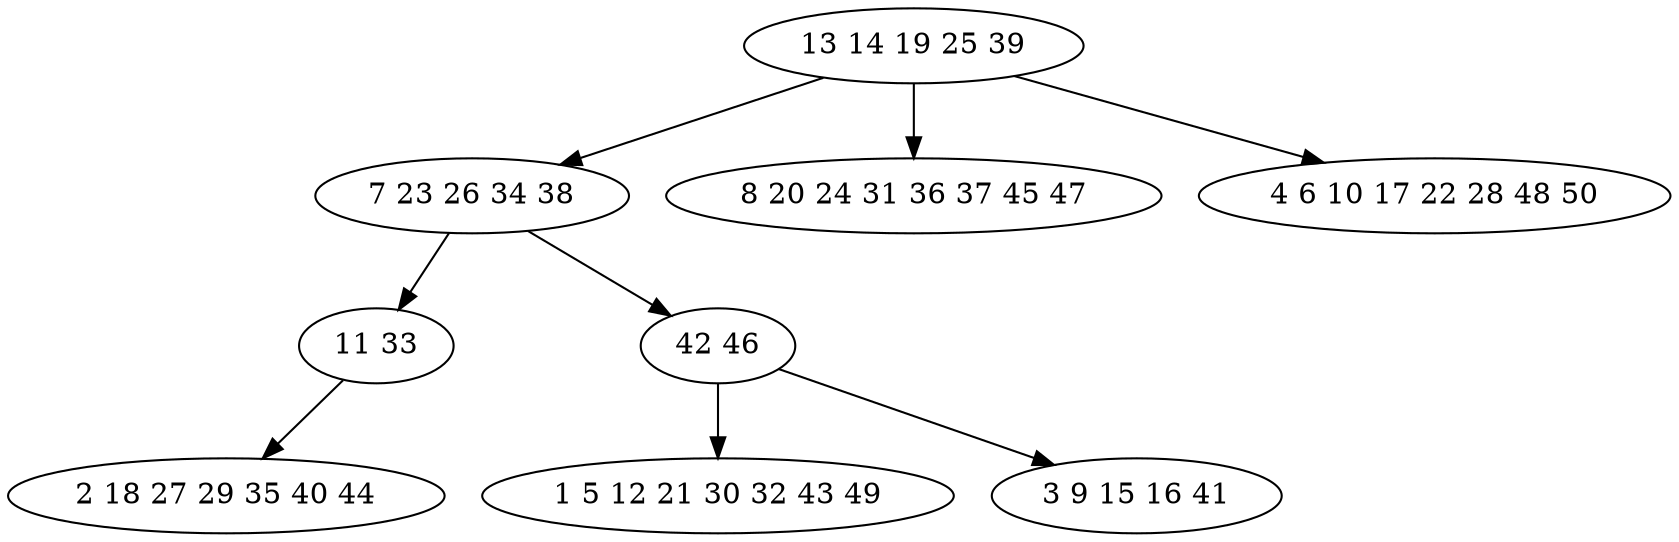 digraph true_tree {
	"0" -> "1"
	"1" -> "2"
	"0" -> "3"
	"2" -> "4"
	"1" -> "5"
	"5" -> "6"
	"0" -> "7"
	"5" -> "8"
	"0" [label="13 14 19 25 39"];
	"1" [label="7 23 26 34 38"];
	"2" [label="11 33"];
	"3" [label="8 20 24 31 36 37 45 47"];
	"4" [label="2 18 27 29 35 40 44"];
	"5" [label="42 46"];
	"6" [label="1 5 12 21 30 32 43 49"];
	"7" [label="4 6 10 17 22 28 48 50"];
	"8" [label="3 9 15 16 41"];
}
